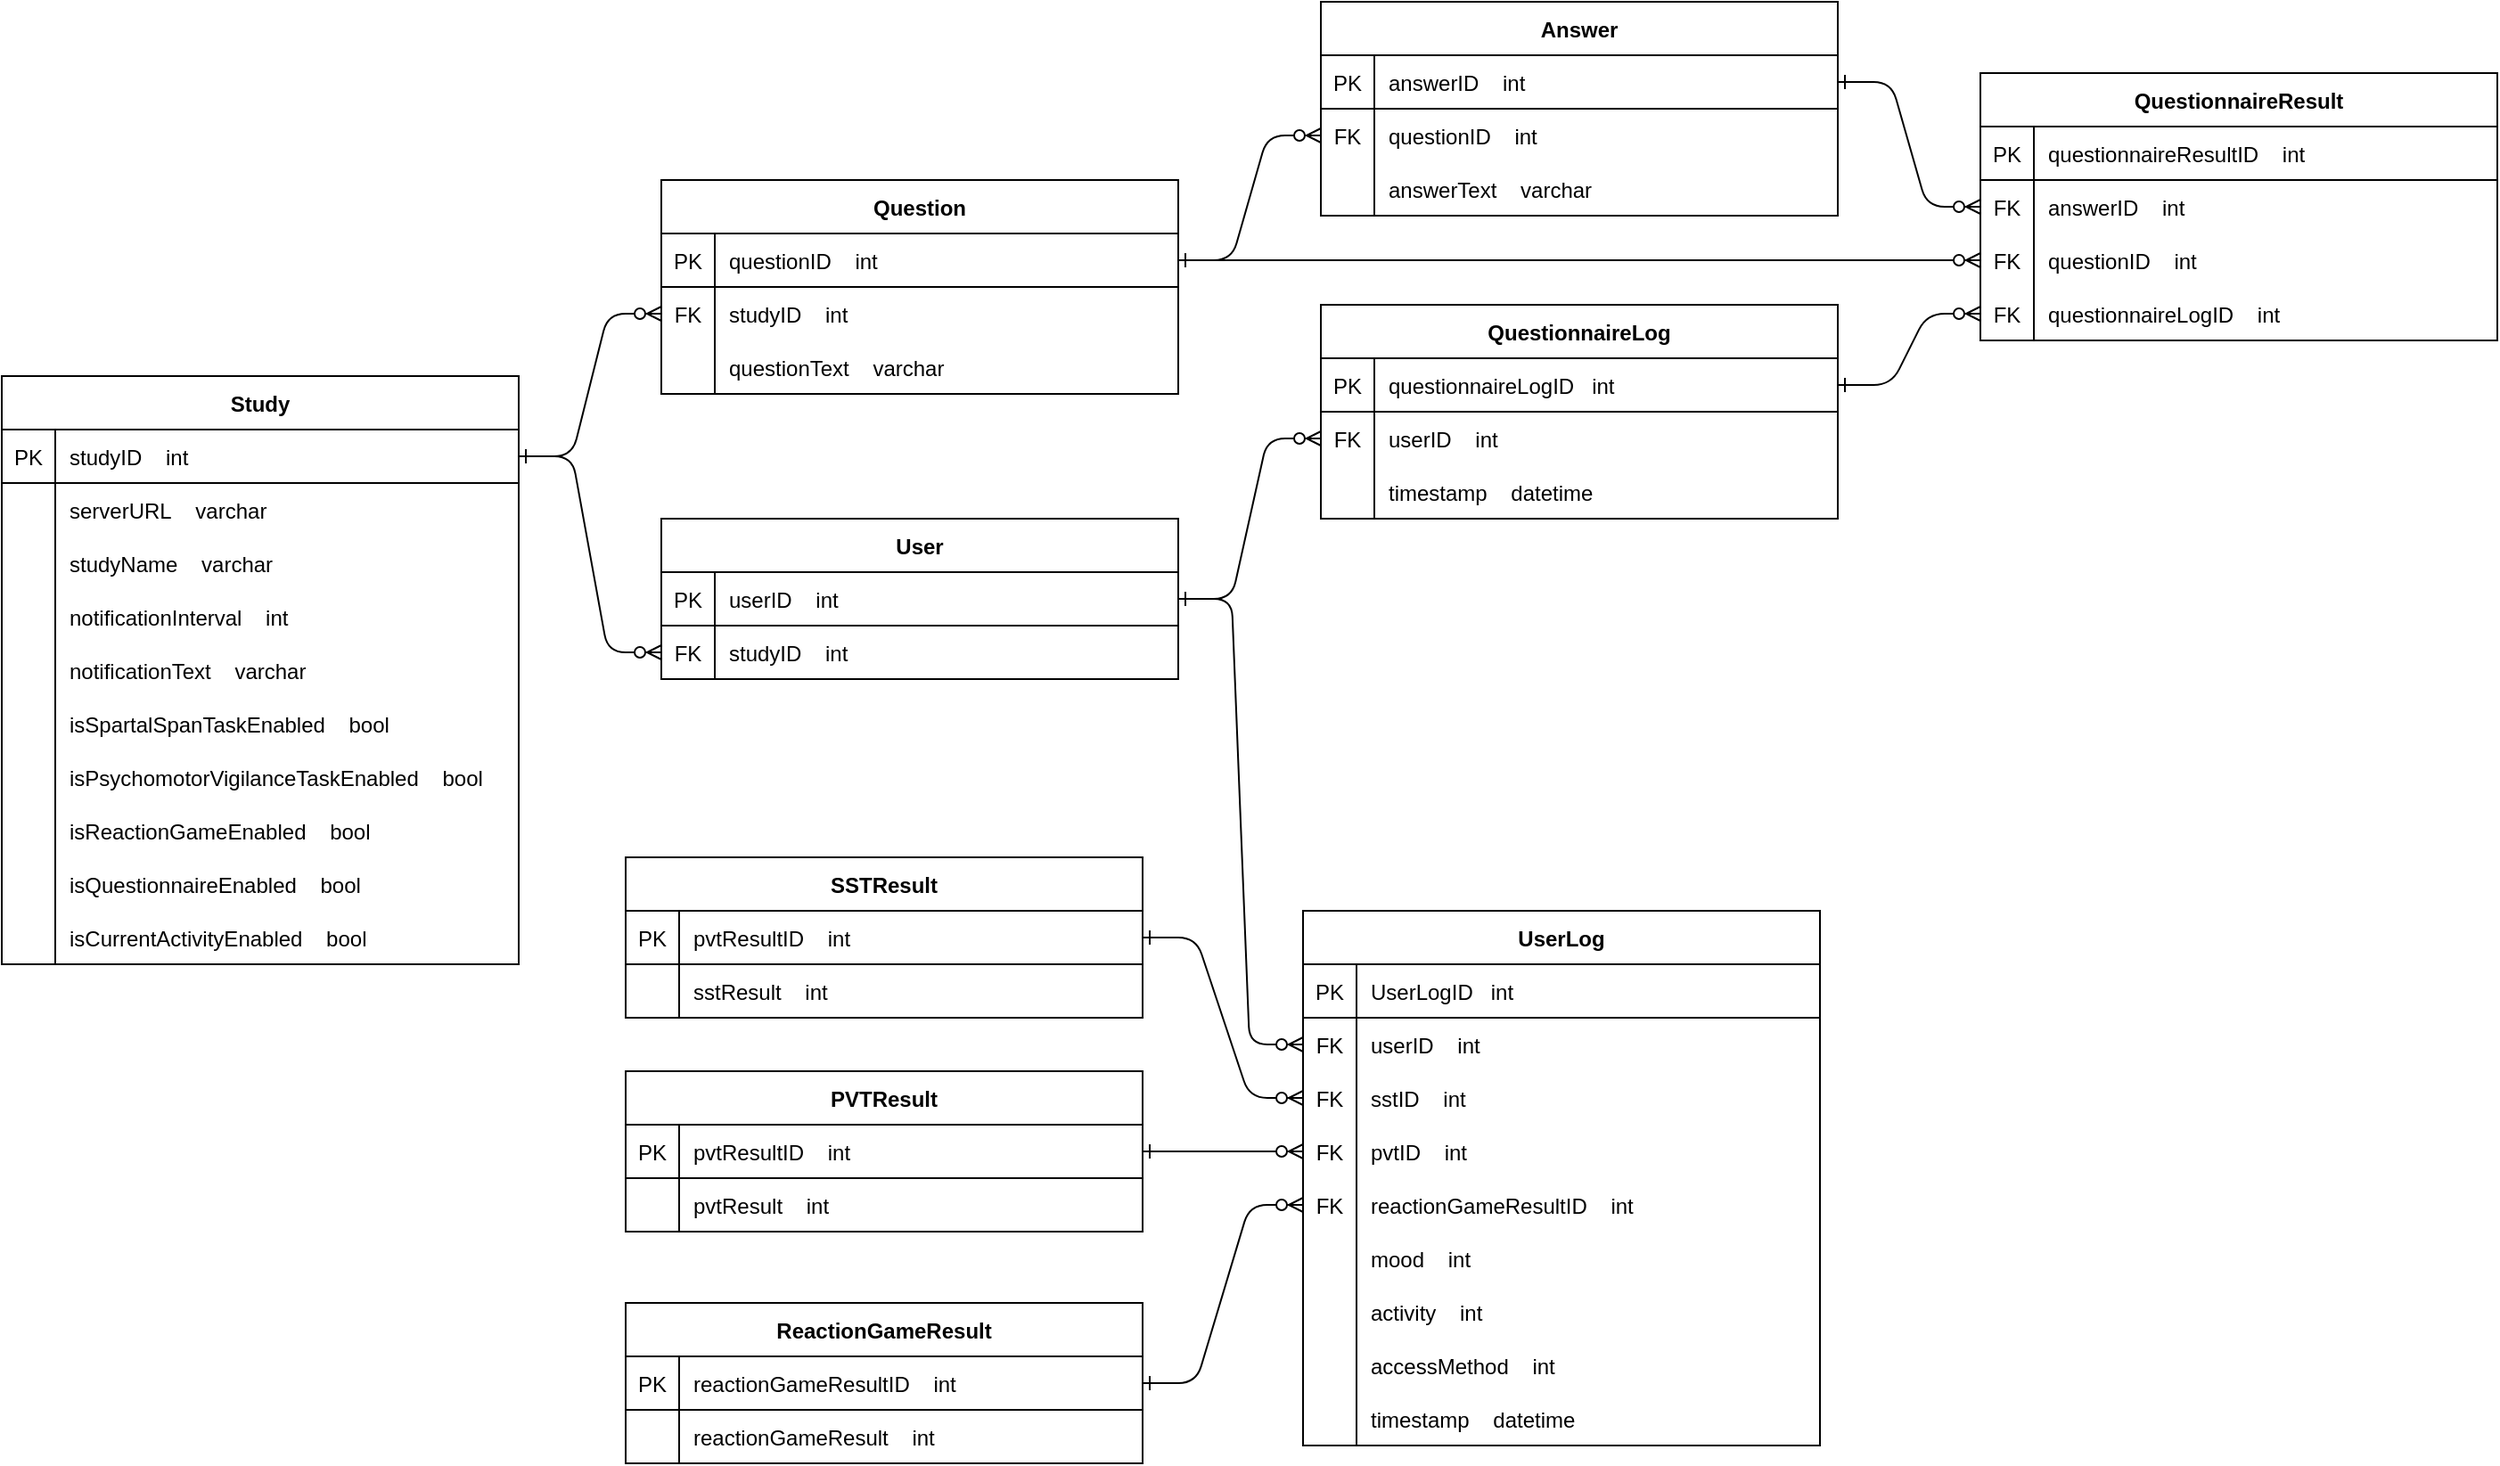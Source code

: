 <mxfile version="15.2.7" type="device"><diagram id="R2lEEEUBdFMjLlhIrx00" name="Page-1"><mxGraphModel dx="2076" dy="1176" grid="1" gridSize="10" guides="1" tooltips="1" connect="1" arrows="1" fold="1" page="1" pageScale="1" pageWidth="1100" pageHeight="850" math="0" shadow="0" extFonts="Permanent Marker^https://fonts.googleapis.com/css?family=Permanent+Marker"><root><mxCell id="0"/><mxCell id="1" parent="0"/><mxCell id="C-vyLk0tnHw3VtMMgP7b-23" value="User" style="shape=table;startSize=30;container=1;collapsible=1;childLayout=tableLayout;fixedRows=1;rowLines=0;fontStyle=1;align=center;resizeLast=1;" parent="1" vertex="1"><mxGeometry x="380" y="300" width="290" height="90" as="geometry"/></mxCell><mxCell id="C-vyLk0tnHw3VtMMgP7b-24" value="" style="shape=partialRectangle;collapsible=0;dropTarget=0;pointerEvents=0;fillColor=none;points=[[0,0.5],[1,0.5]];portConstraint=eastwest;top=0;left=0;right=0;bottom=1;" parent="C-vyLk0tnHw3VtMMgP7b-23" vertex="1"><mxGeometry y="30" width="290" height="30" as="geometry"/></mxCell><mxCell id="C-vyLk0tnHw3VtMMgP7b-25" value="PK" style="shape=partialRectangle;overflow=hidden;connectable=0;fillColor=none;top=0;left=0;bottom=0;right=0;fontStyle=0;" parent="C-vyLk0tnHw3VtMMgP7b-24" vertex="1"><mxGeometry width="30" height="30" as="geometry"/></mxCell><mxCell id="C-vyLk0tnHw3VtMMgP7b-26" value="userID    int" style="shape=partialRectangle;overflow=hidden;connectable=0;fillColor=none;top=0;left=0;bottom=0;right=0;align=left;spacingLeft=6;fontStyle=0;" parent="C-vyLk0tnHw3VtMMgP7b-24" vertex="1"><mxGeometry x="30" width="260" height="30" as="geometry"/></mxCell><mxCell id="C-vyLk0tnHw3VtMMgP7b-27" value="" style="shape=partialRectangle;collapsible=0;dropTarget=0;pointerEvents=0;fillColor=none;points=[[0,0.5],[1,0.5]];portConstraint=eastwest;top=0;left=0;right=0;bottom=0;" parent="C-vyLk0tnHw3VtMMgP7b-23" vertex="1"><mxGeometry y="60" width="290" height="30" as="geometry"/></mxCell><mxCell id="C-vyLk0tnHw3VtMMgP7b-28" value="FK" style="shape=partialRectangle;overflow=hidden;connectable=0;fillColor=none;top=0;left=0;bottom=0;right=0;" parent="C-vyLk0tnHw3VtMMgP7b-27" vertex="1"><mxGeometry width="30" height="30" as="geometry"/></mxCell><mxCell id="C-vyLk0tnHw3VtMMgP7b-29" value="studyID    int" style="shape=partialRectangle;overflow=hidden;connectable=0;fillColor=none;top=0;left=0;bottom=0;right=0;align=left;spacingLeft=6;" parent="C-vyLk0tnHw3VtMMgP7b-27" vertex="1"><mxGeometry x="30" width="260" height="30" as="geometry"/></mxCell><mxCell id="nOBYUBYc1OKFOeBAm5eX-1" value="Study" style="shape=table;startSize=30;container=1;collapsible=1;childLayout=tableLayout;fixedRows=1;rowLines=0;fontStyle=1;align=center;resizeLast=1;" parent="1" vertex="1"><mxGeometry x="10" y="220" width="290" height="330" as="geometry"/></mxCell><mxCell id="nOBYUBYc1OKFOeBAm5eX-2" value="" style="shape=partialRectangle;collapsible=0;dropTarget=0;pointerEvents=0;fillColor=none;points=[[0,0.5],[1,0.5]];portConstraint=eastwest;top=0;left=0;right=0;bottom=1;" parent="nOBYUBYc1OKFOeBAm5eX-1" vertex="1"><mxGeometry y="30" width="290" height="30" as="geometry"/></mxCell><mxCell id="nOBYUBYc1OKFOeBAm5eX-3" value="PK" style="shape=partialRectangle;overflow=hidden;connectable=0;fillColor=none;top=0;left=0;bottom=0;right=0;fontStyle=0;" parent="nOBYUBYc1OKFOeBAm5eX-2" vertex="1"><mxGeometry width="30" height="30" as="geometry"/></mxCell><mxCell id="nOBYUBYc1OKFOeBAm5eX-4" value="studyID    int" style="shape=partialRectangle;overflow=hidden;connectable=0;fillColor=none;top=0;left=0;bottom=0;right=0;align=left;spacingLeft=6;fontStyle=0;" parent="nOBYUBYc1OKFOeBAm5eX-2" vertex="1"><mxGeometry x="30" width="260" height="30" as="geometry"/></mxCell><mxCell id="nOBYUBYc1OKFOeBAm5eX-5" value="" style="shape=partialRectangle;collapsible=0;dropTarget=0;pointerEvents=0;fillColor=none;points=[[0,0.5],[1,0.5]];portConstraint=eastwest;top=0;left=0;right=0;bottom=0;" parent="nOBYUBYc1OKFOeBAm5eX-1" vertex="1"><mxGeometry y="60" width="290" height="30" as="geometry"/></mxCell><mxCell id="nOBYUBYc1OKFOeBAm5eX-6" value="" style="shape=partialRectangle;overflow=hidden;connectable=0;fillColor=none;top=0;left=0;bottom=0;right=0;" parent="nOBYUBYc1OKFOeBAm5eX-5" vertex="1"><mxGeometry width="30" height="30" as="geometry"/></mxCell><mxCell id="nOBYUBYc1OKFOeBAm5eX-7" value="serverURL    varchar" style="shape=partialRectangle;overflow=hidden;connectable=0;fillColor=none;top=0;left=0;bottom=0;right=0;align=left;spacingLeft=6;" parent="nOBYUBYc1OKFOeBAm5eX-5" vertex="1"><mxGeometry x="30" width="260" height="30" as="geometry"/></mxCell><mxCell id="nOBYUBYc1OKFOeBAm5eX-25" value="" style="shape=partialRectangle;collapsible=0;dropTarget=0;pointerEvents=0;fillColor=none;points=[[0,0.5],[1,0.5]];portConstraint=eastwest;top=0;left=0;right=0;bottom=0;" parent="nOBYUBYc1OKFOeBAm5eX-1" vertex="1"><mxGeometry y="90" width="290" height="30" as="geometry"/></mxCell><mxCell id="nOBYUBYc1OKFOeBAm5eX-26" value="" style="shape=partialRectangle;overflow=hidden;connectable=0;fillColor=none;top=0;left=0;bottom=0;right=0;" parent="nOBYUBYc1OKFOeBAm5eX-25" vertex="1"><mxGeometry width="30" height="30" as="geometry"/></mxCell><mxCell id="nOBYUBYc1OKFOeBAm5eX-27" value="studyName    varchar" style="shape=partialRectangle;overflow=hidden;connectable=0;fillColor=none;top=0;left=0;bottom=0;right=0;align=left;spacingLeft=6;" parent="nOBYUBYc1OKFOeBAm5eX-25" vertex="1"><mxGeometry x="30" width="260" height="30" as="geometry"/></mxCell><mxCell id="nOBYUBYc1OKFOeBAm5eX-13" value="" style="shape=partialRectangle;collapsible=0;dropTarget=0;pointerEvents=0;fillColor=none;points=[[0,0.5],[1,0.5]];portConstraint=eastwest;top=0;left=0;right=0;bottom=0;" parent="nOBYUBYc1OKFOeBAm5eX-1" vertex="1"><mxGeometry y="120" width="290" height="30" as="geometry"/></mxCell><mxCell id="nOBYUBYc1OKFOeBAm5eX-14" value="" style="shape=partialRectangle;overflow=hidden;connectable=0;fillColor=none;top=0;left=0;bottom=0;right=0;" parent="nOBYUBYc1OKFOeBAm5eX-13" vertex="1"><mxGeometry width="30" height="30" as="geometry"/></mxCell><mxCell id="nOBYUBYc1OKFOeBAm5eX-15" value="notificationInterval    int" style="shape=partialRectangle;overflow=hidden;connectable=0;fillColor=none;top=0;left=0;bottom=0;right=0;align=left;spacingLeft=6;" parent="nOBYUBYc1OKFOeBAm5eX-13" vertex="1"><mxGeometry x="30" width="260" height="30" as="geometry"/></mxCell><mxCell id="C-vyLk0tnHw3VtMMgP7b-17" value="" style="shape=partialRectangle;collapsible=0;dropTarget=0;pointerEvents=0;fillColor=none;points=[[0,0.5],[1,0.5]];portConstraint=eastwest;top=0;left=0;right=0;bottom=0;" parent="nOBYUBYc1OKFOeBAm5eX-1" vertex="1"><mxGeometry y="150" width="290" height="30" as="geometry"/></mxCell><mxCell id="C-vyLk0tnHw3VtMMgP7b-18" value="" style="shape=partialRectangle;overflow=hidden;connectable=0;fillColor=none;top=0;left=0;bottom=0;right=0;" parent="C-vyLk0tnHw3VtMMgP7b-17" vertex="1"><mxGeometry width="30" height="30" as="geometry"/></mxCell><mxCell id="C-vyLk0tnHw3VtMMgP7b-19" value="notificationText    varchar" style="shape=partialRectangle;overflow=hidden;connectable=0;fillColor=none;top=0;left=0;bottom=0;right=0;align=left;spacingLeft=6;" parent="C-vyLk0tnHw3VtMMgP7b-17" vertex="1"><mxGeometry x="30" width="260" height="30" as="geometry"/></mxCell><mxCell id="C-vyLk0tnHw3VtMMgP7b-20" value="" style="shape=partialRectangle;collapsible=0;dropTarget=0;pointerEvents=0;fillColor=none;points=[[0,0.5],[1,0.5]];portConstraint=eastwest;top=0;left=0;right=0;bottom=0;" parent="nOBYUBYc1OKFOeBAm5eX-1" vertex="1"><mxGeometry y="180" width="290" height="30" as="geometry"/></mxCell><mxCell id="C-vyLk0tnHw3VtMMgP7b-21" value="" style="shape=partialRectangle;overflow=hidden;connectable=0;fillColor=none;top=0;left=0;bottom=0;right=0;" parent="C-vyLk0tnHw3VtMMgP7b-20" vertex="1"><mxGeometry width="30" height="30" as="geometry"/></mxCell><mxCell id="C-vyLk0tnHw3VtMMgP7b-22" value="isSpartalSpanTaskEnabled    bool" style="shape=partialRectangle;overflow=hidden;connectable=0;fillColor=none;top=0;left=0;bottom=0;right=0;align=left;spacingLeft=6;" parent="C-vyLk0tnHw3VtMMgP7b-20" vertex="1"><mxGeometry x="30" width="260" height="30" as="geometry"/></mxCell><mxCell id="C-vyLk0tnHw3VtMMgP7b-9" value="" style="shape=partialRectangle;collapsible=0;dropTarget=0;pointerEvents=0;fillColor=none;points=[[0,0.5],[1,0.5]];portConstraint=eastwest;top=0;left=0;right=0;bottom=0;" parent="nOBYUBYc1OKFOeBAm5eX-1" vertex="1"><mxGeometry y="210" width="290" height="30" as="geometry"/></mxCell><mxCell id="C-vyLk0tnHw3VtMMgP7b-10" value="" style="shape=partialRectangle;overflow=hidden;connectable=0;fillColor=none;top=0;left=0;bottom=0;right=0;" parent="C-vyLk0tnHw3VtMMgP7b-9" vertex="1"><mxGeometry width="30" height="30" as="geometry"/></mxCell><mxCell id="C-vyLk0tnHw3VtMMgP7b-11" value="isPsychomotorVigilanceTaskEnabled    bool" style="shape=partialRectangle;overflow=hidden;connectable=0;fillColor=none;top=0;left=0;bottom=0;right=0;align=left;spacingLeft=6;" parent="C-vyLk0tnHw3VtMMgP7b-9" vertex="1"><mxGeometry x="30" width="260" height="30" as="geometry"/></mxCell><mxCell id="C-vyLk0tnHw3VtMMgP7b-6" value="" style="shape=partialRectangle;collapsible=0;dropTarget=0;pointerEvents=0;fillColor=none;points=[[0,0.5],[1,0.5]];portConstraint=eastwest;top=0;left=0;right=0;bottom=0;" parent="nOBYUBYc1OKFOeBAm5eX-1" vertex="1"><mxGeometry y="240" width="290" height="30" as="geometry"/></mxCell><mxCell id="C-vyLk0tnHw3VtMMgP7b-7" value="" style="shape=partialRectangle;overflow=hidden;connectable=0;fillColor=none;top=0;left=0;bottom=0;right=0;" parent="C-vyLk0tnHw3VtMMgP7b-6" vertex="1"><mxGeometry width="30" height="30" as="geometry"/></mxCell><mxCell id="C-vyLk0tnHw3VtMMgP7b-8" value="isReactionGameEnabled    bool" style="shape=partialRectangle;overflow=hidden;connectable=0;fillColor=none;top=0;left=0;bottom=0;right=0;align=left;spacingLeft=6;" parent="C-vyLk0tnHw3VtMMgP7b-6" vertex="1"><mxGeometry x="30" width="260" height="30" as="geometry"/></mxCell><mxCell id="M2QuCou_qbJbIzHg0uhy-57" value="" style="shape=partialRectangle;collapsible=0;dropTarget=0;pointerEvents=0;fillColor=none;points=[[0,0.5],[1,0.5]];portConstraint=eastwest;top=0;left=0;right=0;bottom=0;" vertex="1" parent="nOBYUBYc1OKFOeBAm5eX-1"><mxGeometry y="270" width="290" height="30" as="geometry"/></mxCell><mxCell id="M2QuCou_qbJbIzHg0uhy-58" value="" style="shape=partialRectangle;overflow=hidden;connectable=0;fillColor=none;top=0;left=0;bottom=0;right=0;" vertex="1" parent="M2QuCou_qbJbIzHg0uhy-57"><mxGeometry width="30" height="30" as="geometry"/></mxCell><mxCell id="M2QuCou_qbJbIzHg0uhy-59" value="isQuestionnaireEnabled    bool" style="shape=partialRectangle;overflow=hidden;connectable=0;fillColor=none;top=0;left=0;bottom=0;right=0;align=left;spacingLeft=6;" vertex="1" parent="M2QuCou_qbJbIzHg0uhy-57"><mxGeometry x="30" width="260" height="30" as="geometry"/></mxCell><mxCell id="nOBYUBYc1OKFOeBAm5eX-40" value="" style="shape=partialRectangle;collapsible=0;dropTarget=0;pointerEvents=0;fillColor=none;points=[[0,0.5],[1,0.5]];portConstraint=eastwest;top=0;left=0;right=0;bottom=0;" parent="nOBYUBYc1OKFOeBAm5eX-1" vertex="1"><mxGeometry y="300" width="290" height="30" as="geometry"/></mxCell><mxCell id="nOBYUBYc1OKFOeBAm5eX-41" value="" style="shape=partialRectangle;overflow=hidden;connectable=0;fillColor=none;top=0;left=0;bottom=0;right=0;" parent="nOBYUBYc1OKFOeBAm5eX-40" vertex="1"><mxGeometry width="30" height="30" as="geometry"/></mxCell><mxCell id="nOBYUBYc1OKFOeBAm5eX-42" value="isCurrentActivityEnabled    bool" style="shape=partialRectangle;overflow=hidden;connectable=0;fillColor=none;top=0;left=0;bottom=0;right=0;align=left;spacingLeft=6;" parent="nOBYUBYc1OKFOeBAm5eX-40" vertex="1"><mxGeometry x="30" width="260" height="30" as="geometry"/></mxCell><mxCell id="nOBYUBYc1OKFOeBAm5eX-21" value="Question" style="shape=table;startSize=30;container=1;collapsible=1;childLayout=tableLayout;fixedRows=1;rowLines=0;fontStyle=1;align=center;resizeLast=1;" parent="1" vertex="1"><mxGeometry x="380" y="110" width="290" height="120" as="geometry"/></mxCell><mxCell id="nOBYUBYc1OKFOeBAm5eX-22" value="" style="shape=partialRectangle;collapsible=0;dropTarget=0;pointerEvents=0;fillColor=none;points=[[0,0.5],[1,0.5]];portConstraint=eastwest;top=0;left=0;right=0;bottom=1;" parent="nOBYUBYc1OKFOeBAm5eX-21" vertex="1"><mxGeometry y="30" width="290" height="30" as="geometry"/></mxCell><mxCell id="nOBYUBYc1OKFOeBAm5eX-23" value="PK" style="shape=partialRectangle;overflow=hidden;connectable=0;fillColor=none;top=0;left=0;bottom=0;right=0;fontStyle=0;" parent="nOBYUBYc1OKFOeBAm5eX-22" vertex="1"><mxGeometry width="30" height="30" as="geometry"/></mxCell><mxCell id="nOBYUBYc1OKFOeBAm5eX-24" value="questionID    int" style="shape=partialRectangle;overflow=hidden;connectable=0;fillColor=none;top=0;left=0;bottom=0;right=0;align=left;spacingLeft=6;fontStyle=0;" parent="nOBYUBYc1OKFOeBAm5eX-22" vertex="1"><mxGeometry x="30" width="260" height="30" as="geometry"/></mxCell><mxCell id="nOBYUBYc1OKFOeBAm5eX-31" value="" style="shape=partialRectangle;collapsible=0;dropTarget=0;pointerEvents=0;fillColor=none;points=[[0,0.5],[1,0.5]];portConstraint=eastwest;top=0;left=0;right=0;bottom=0;" parent="nOBYUBYc1OKFOeBAm5eX-21" vertex="1"><mxGeometry y="60" width="290" height="30" as="geometry"/></mxCell><mxCell id="nOBYUBYc1OKFOeBAm5eX-32" value="FK" style="shape=partialRectangle;overflow=hidden;connectable=0;fillColor=none;top=0;left=0;bottom=0;right=0;" parent="nOBYUBYc1OKFOeBAm5eX-31" vertex="1"><mxGeometry width="30" height="30" as="geometry"/></mxCell><mxCell id="nOBYUBYc1OKFOeBAm5eX-33" value="studyID    int" style="shape=partialRectangle;overflow=hidden;connectable=0;fillColor=none;top=0;left=0;bottom=0;right=0;align=left;spacingLeft=6;" parent="nOBYUBYc1OKFOeBAm5eX-31" vertex="1"><mxGeometry x="30" width="260" height="30" as="geometry"/></mxCell><mxCell id="nOBYUBYc1OKFOeBAm5eX-28" value="" style="shape=partialRectangle;collapsible=0;dropTarget=0;pointerEvents=0;fillColor=none;points=[[0,0.5],[1,0.5]];portConstraint=eastwest;top=0;left=0;right=0;bottom=0;" parent="nOBYUBYc1OKFOeBAm5eX-21" vertex="1"><mxGeometry y="90" width="290" height="30" as="geometry"/></mxCell><mxCell id="nOBYUBYc1OKFOeBAm5eX-29" value="" style="shape=partialRectangle;overflow=hidden;connectable=0;fillColor=none;top=0;left=0;bottom=0;right=0;" parent="nOBYUBYc1OKFOeBAm5eX-28" vertex="1"><mxGeometry width="30" height="30" as="geometry"/></mxCell><mxCell id="nOBYUBYc1OKFOeBAm5eX-30" value="questionText    varchar" style="shape=partialRectangle;overflow=hidden;connectable=0;fillColor=none;top=0;left=0;bottom=0;right=0;align=left;spacingLeft=6;" parent="nOBYUBYc1OKFOeBAm5eX-28" vertex="1"><mxGeometry x="30" width="260" height="30" as="geometry"/></mxCell><mxCell id="nOBYUBYc1OKFOeBAm5eX-43" value="" style="edgeStyle=entityRelationEdgeStyle;endArrow=ERzeroToMany;startArrow=ERone;endFill=1;startFill=0;entryX=0;entryY=0.5;entryDx=0;entryDy=0;exitX=1;exitY=0.5;exitDx=0;exitDy=0;" parent="1" source="nOBYUBYc1OKFOeBAm5eX-2" target="C-vyLk0tnHw3VtMMgP7b-27" edge="1"><mxGeometry width="100" height="100" relative="1" as="geometry"><mxPoint x="370" y="265" as="sourcePoint"/><mxPoint x="450" y="295" as="targetPoint"/></mxGeometry></mxCell><mxCell id="nOBYUBYc1OKFOeBAm5eX-44" value="" style="edgeStyle=entityRelationEdgeStyle;endArrow=ERzeroToMany;startArrow=ERone;endFill=1;startFill=0;entryX=0;entryY=0.5;entryDx=0;entryDy=0;exitX=1;exitY=0.5;exitDx=0;exitDy=0;" parent="1" source="nOBYUBYc1OKFOeBAm5eX-2" target="nOBYUBYc1OKFOeBAm5eX-31" edge="1"><mxGeometry width="100" height="100" relative="1" as="geometry"><mxPoint x="450" y="540" as="sourcePoint"/><mxPoint x="380" y="305" as="targetPoint"/></mxGeometry></mxCell><mxCell id="nOBYUBYc1OKFOeBAm5eX-45" value="Answer" style="shape=table;startSize=30;container=1;collapsible=1;childLayout=tableLayout;fixedRows=1;rowLines=0;fontStyle=1;align=center;resizeLast=1;" parent="1" vertex="1"><mxGeometry x="750" y="10" width="290" height="120" as="geometry"/></mxCell><mxCell id="nOBYUBYc1OKFOeBAm5eX-46" value="" style="shape=partialRectangle;collapsible=0;dropTarget=0;pointerEvents=0;fillColor=none;points=[[0,0.5],[1,0.5]];portConstraint=eastwest;top=0;left=0;right=0;bottom=1;" parent="nOBYUBYc1OKFOeBAm5eX-45" vertex="1"><mxGeometry y="30" width="290" height="30" as="geometry"/></mxCell><mxCell id="nOBYUBYc1OKFOeBAm5eX-47" value="PK" style="shape=partialRectangle;overflow=hidden;connectable=0;fillColor=none;top=0;left=0;bottom=0;right=0;fontStyle=0;" parent="nOBYUBYc1OKFOeBAm5eX-46" vertex="1"><mxGeometry width="30" height="30" as="geometry"/></mxCell><mxCell id="nOBYUBYc1OKFOeBAm5eX-48" value="answerID    int" style="shape=partialRectangle;overflow=hidden;connectable=0;fillColor=none;top=0;left=0;bottom=0;right=0;align=left;spacingLeft=6;fontStyle=0;" parent="nOBYUBYc1OKFOeBAm5eX-46" vertex="1"><mxGeometry x="30" width="260" height="30" as="geometry"/></mxCell><mxCell id="nOBYUBYc1OKFOeBAm5eX-49" value="" style="shape=partialRectangle;collapsible=0;dropTarget=0;pointerEvents=0;fillColor=none;points=[[0,0.5],[1,0.5]];portConstraint=eastwest;top=0;left=0;right=0;bottom=0;" parent="nOBYUBYc1OKFOeBAm5eX-45" vertex="1"><mxGeometry y="60" width="290" height="30" as="geometry"/></mxCell><mxCell id="nOBYUBYc1OKFOeBAm5eX-50" value="FK" style="shape=partialRectangle;overflow=hidden;connectable=0;fillColor=none;top=0;left=0;bottom=0;right=0;" parent="nOBYUBYc1OKFOeBAm5eX-49" vertex="1"><mxGeometry width="30" height="30" as="geometry"/></mxCell><mxCell id="nOBYUBYc1OKFOeBAm5eX-51" value="questionID    int" style="shape=partialRectangle;overflow=hidden;connectable=0;fillColor=none;top=0;left=0;bottom=0;right=0;align=left;spacingLeft=6;" parent="nOBYUBYc1OKFOeBAm5eX-49" vertex="1"><mxGeometry x="30" width="260" height="30" as="geometry"/></mxCell><mxCell id="nOBYUBYc1OKFOeBAm5eX-52" value="" style="shape=partialRectangle;collapsible=0;dropTarget=0;pointerEvents=0;fillColor=none;points=[[0,0.5],[1,0.5]];portConstraint=eastwest;top=0;left=0;right=0;bottom=0;" parent="nOBYUBYc1OKFOeBAm5eX-45" vertex="1"><mxGeometry y="90" width="290" height="30" as="geometry"/></mxCell><mxCell id="nOBYUBYc1OKFOeBAm5eX-53" value="" style="shape=partialRectangle;overflow=hidden;connectable=0;fillColor=none;top=0;left=0;bottom=0;right=0;" parent="nOBYUBYc1OKFOeBAm5eX-52" vertex="1"><mxGeometry width="30" height="30" as="geometry"/></mxCell><mxCell id="nOBYUBYc1OKFOeBAm5eX-54" value="answerText    varchar" style="shape=partialRectangle;overflow=hidden;connectable=0;fillColor=none;top=0;left=0;bottom=0;right=0;align=left;spacingLeft=6;" parent="nOBYUBYc1OKFOeBAm5eX-52" vertex="1"><mxGeometry x="30" width="260" height="30" as="geometry"/></mxCell><mxCell id="nOBYUBYc1OKFOeBAm5eX-55" value="" style="edgeStyle=entityRelationEdgeStyle;endArrow=ERzeroToMany;startArrow=ERone;endFill=1;startFill=0;exitX=1;exitY=0.5;exitDx=0;exitDy=0;entryX=0;entryY=0.5;entryDx=0;entryDy=0;" parent="1" source="nOBYUBYc1OKFOeBAm5eX-22" target="nOBYUBYc1OKFOeBAm5eX-49" edge="1"><mxGeometry width="100" height="100" relative="1" as="geometry"><mxPoint x="330" y="405" as="sourcePoint"/><mxPoint x="630" y="25" as="targetPoint"/></mxGeometry></mxCell><mxCell id="nOBYUBYc1OKFOeBAm5eX-56" value="QuestionnaireResult" style="shape=table;startSize=30;container=1;collapsible=1;childLayout=tableLayout;fixedRows=1;rowLines=0;fontStyle=1;align=center;resizeLast=1;" parent="1" vertex="1"><mxGeometry x="1120" y="50" width="290" height="150" as="geometry"/></mxCell><mxCell id="nOBYUBYc1OKFOeBAm5eX-57" value="" style="shape=partialRectangle;collapsible=0;dropTarget=0;pointerEvents=0;fillColor=none;points=[[0,0.5],[1,0.5]];portConstraint=eastwest;top=0;left=0;right=0;bottom=1;" parent="nOBYUBYc1OKFOeBAm5eX-56" vertex="1"><mxGeometry y="30" width="290" height="30" as="geometry"/></mxCell><mxCell id="nOBYUBYc1OKFOeBAm5eX-58" value="PK" style="shape=partialRectangle;overflow=hidden;connectable=0;fillColor=none;top=0;left=0;bottom=0;right=0;fontStyle=0;" parent="nOBYUBYc1OKFOeBAm5eX-57" vertex="1"><mxGeometry width="30" height="30" as="geometry"/></mxCell><mxCell id="nOBYUBYc1OKFOeBAm5eX-59" value="questionnaireResultID    int" style="shape=partialRectangle;overflow=hidden;connectable=0;fillColor=none;top=0;left=0;bottom=0;right=0;align=left;spacingLeft=6;fontStyle=0;" parent="nOBYUBYc1OKFOeBAm5eX-57" vertex="1"><mxGeometry x="30" width="260" height="30" as="geometry"/></mxCell><mxCell id="nOBYUBYc1OKFOeBAm5eX-71" value="" style="shape=partialRectangle;collapsible=0;dropTarget=0;pointerEvents=0;fillColor=none;points=[[0,0.5],[1,0.5]];portConstraint=eastwest;top=0;left=0;right=0;bottom=0;" parent="nOBYUBYc1OKFOeBAm5eX-56" vertex="1"><mxGeometry y="60" width="290" height="30" as="geometry"/></mxCell><mxCell id="nOBYUBYc1OKFOeBAm5eX-72" value="FK" style="shape=partialRectangle;overflow=hidden;connectable=0;fillColor=none;top=0;left=0;bottom=0;right=0;" parent="nOBYUBYc1OKFOeBAm5eX-71" vertex="1"><mxGeometry width="30" height="30" as="geometry"/></mxCell><mxCell id="nOBYUBYc1OKFOeBAm5eX-73" value="answerID    int" style="shape=partialRectangle;overflow=hidden;connectable=0;fillColor=none;top=0;left=0;bottom=0;right=0;align=left;spacingLeft=6;" parent="nOBYUBYc1OKFOeBAm5eX-71" vertex="1"><mxGeometry x="30" width="260" height="30" as="geometry"/></mxCell><mxCell id="nOBYUBYc1OKFOeBAm5eX-60" value="" style="shape=partialRectangle;collapsible=0;dropTarget=0;pointerEvents=0;fillColor=none;points=[[0,0.5],[1,0.5]];portConstraint=eastwest;top=0;left=0;right=0;bottom=0;" parent="nOBYUBYc1OKFOeBAm5eX-56" vertex="1"><mxGeometry y="90" width="290" height="30" as="geometry"/></mxCell><mxCell id="nOBYUBYc1OKFOeBAm5eX-61" value="FK" style="shape=partialRectangle;overflow=hidden;connectable=0;fillColor=none;top=0;left=0;bottom=0;right=0;" parent="nOBYUBYc1OKFOeBAm5eX-60" vertex="1"><mxGeometry width="30" height="30" as="geometry"/></mxCell><mxCell id="nOBYUBYc1OKFOeBAm5eX-62" value="questionID    int" style="shape=partialRectangle;overflow=hidden;connectable=0;fillColor=none;top=0;left=0;bottom=0;right=0;align=left;spacingLeft=6;" parent="nOBYUBYc1OKFOeBAm5eX-60" vertex="1"><mxGeometry x="30" width="260" height="30" as="geometry"/></mxCell><mxCell id="nOBYUBYc1OKFOeBAm5eX-81" value="" style="shape=partialRectangle;collapsible=0;dropTarget=0;pointerEvents=0;fillColor=none;points=[[0,0.5],[1,0.5]];portConstraint=eastwest;top=0;left=0;right=0;bottom=0;" parent="nOBYUBYc1OKFOeBAm5eX-56" vertex="1"><mxGeometry y="120" width="290" height="30" as="geometry"/></mxCell><mxCell id="nOBYUBYc1OKFOeBAm5eX-82" value="FK" style="shape=partialRectangle;overflow=hidden;connectable=0;fillColor=none;top=0;left=0;bottom=0;right=0;" parent="nOBYUBYc1OKFOeBAm5eX-81" vertex="1"><mxGeometry width="30" height="30" as="geometry"/></mxCell><mxCell id="nOBYUBYc1OKFOeBAm5eX-83" value="questionnaireLogID    int" style="shape=partialRectangle;overflow=hidden;connectable=0;fillColor=none;top=0;left=0;bottom=0;right=0;align=left;spacingLeft=6;" parent="nOBYUBYc1OKFOeBAm5eX-81" vertex="1"><mxGeometry x="30" width="260" height="30" as="geometry"/></mxCell><mxCell id="nOBYUBYc1OKFOeBAm5eX-90" value="" style="edgeStyle=entityRelationEdgeStyle;endArrow=ERzeroToMany;startArrow=ERone;endFill=1;startFill=0;entryX=0;entryY=0.5;entryDx=0;entryDy=0;exitX=1;exitY=0.5;exitDx=0;exitDy=0;" parent="1" source="nOBYUBYc1OKFOeBAm5eX-22" target="nOBYUBYc1OKFOeBAm5eX-60" edge="1"><mxGeometry width="100" height="100" relative="1" as="geometry"><mxPoint x="600" y="290.0" as="sourcePoint"/><mxPoint x="660" y="320.0" as="targetPoint"/></mxGeometry></mxCell><mxCell id="nOBYUBYc1OKFOeBAm5eX-91" value="" style="edgeStyle=entityRelationEdgeStyle;endArrow=ERzeroToMany;startArrow=ERone;endFill=1;startFill=0;entryX=0;entryY=0.5;entryDx=0;entryDy=0;exitX=1;exitY=0.5;exitDx=0;exitDy=0;" parent="1" source="nOBYUBYc1OKFOeBAm5eX-46" target="nOBYUBYc1OKFOeBAm5eX-71" edge="1"><mxGeometry width="100" height="100" relative="1" as="geometry"><mxPoint x="700" y="165.0" as="sourcePoint"/><mxPoint x="740" y="385" as="targetPoint"/></mxGeometry></mxCell><mxCell id="nOBYUBYc1OKFOeBAm5eX-92" value="QuestionnaireLog" style="shape=table;startSize=30;container=1;collapsible=1;childLayout=tableLayout;fixedRows=1;rowLines=0;fontStyle=1;align=center;resizeLast=1;" parent="1" vertex="1"><mxGeometry x="750" y="180" width="290" height="120" as="geometry"/></mxCell><mxCell id="nOBYUBYc1OKFOeBAm5eX-93" value="" style="shape=partialRectangle;collapsible=0;dropTarget=0;pointerEvents=0;fillColor=none;points=[[0,0.5],[1,0.5]];portConstraint=eastwest;top=0;left=0;right=0;bottom=1;" parent="nOBYUBYc1OKFOeBAm5eX-92" vertex="1"><mxGeometry y="30" width="290" height="30" as="geometry"/></mxCell><mxCell id="nOBYUBYc1OKFOeBAm5eX-94" value="PK" style="shape=partialRectangle;overflow=hidden;connectable=0;fillColor=none;top=0;left=0;bottom=0;right=0;fontStyle=0;" parent="nOBYUBYc1OKFOeBAm5eX-93" vertex="1"><mxGeometry width="30" height="30" as="geometry"/></mxCell><mxCell id="nOBYUBYc1OKFOeBAm5eX-95" value="questionnaireLogID   int" style="shape=partialRectangle;overflow=hidden;connectable=0;fillColor=none;top=0;left=0;bottom=0;right=0;align=left;spacingLeft=6;fontStyle=0;" parent="nOBYUBYc1OKFOeBAm5eX-93" vertex="1"><mxGeometry x="30" width="260" height="30" as="geometry"/></mxCell><mxCell id="nOBYUBYc1OKFOeBAm5eX-102" value="" style="shape=partialRectangle;collapsible=0;dropTarget=0;pointerEvents=0;fillColor=none;points=[[0,0.5],[1,0.5]];portConstraint=eastwest;top=0;left=0;right=0;bottom=0;" parent="nOBYUBYc1OKFOeBAm5eX-92" vertex="1"><mxGeometry y="60" width="290" height="30" as="geometry"/></mxCell><mxCell id="nOBYUBYc1OKFOeBAm5eX-103" value="FK" style="shape=partialRectangle;overflow=hidden;connectable=0;fillColor=none;top=0;left=0;bottom=0;right=0;" parent="nOBYUBYc1OKFOeBAm5eX-102" vertex="1"><mxGeometry width="30" height="30" as="geometry"/></mxCell><mxCell id="nOBYUBYc1OKFOeBAm5eX-104" value="userID    int" style="shape=partialRectangle;overflow=hidden;connectable=0;fillColor=none;top=0;left=0;bottom=0;right=0;align=left;spacingLeft=6;" parent="nOBYUBYc1OKFOeBAm5eX-102" vertex="1"><mxGeometry x="30" width="260" height="30" as="geometry"/></mxCell><mxCell id="nOBYUBYc1OKFOeBAm5eX-99" value="" style="shape=partialRectangle;collapsible=0;dropTarget=0;pointerEvents=0;fillColor=none;points=[[0,0.5],[1,0.5]];portConstraint=eastwest;top=0;left=0;right=0;bottom=0;" parent="nOBYUBYc1OKFOeBAm5eX-92" vertex="1"><mxGeometry y="90" width="290" height="30" as="geometry"/></mxCell><mxCell id="nOBYUBYc1OKFOeBAm5eX-100" value="" style="shape=partialRectangle;overflow=hidden;connectable=0;fillColor=none;top=0;left=0;bottom=0;right=0;" parent="nOBYUBYc1OKFOeBAm5eX-99" vertex="1"><mxGeometry width="30" height="30" as="geometry"/></mxCell><mxCell id="nOBYUBYc1OKFOeBAm5eX-101" value="timestamp    datetime" style="shape=partialRectangle;overflow=hidden;connectable=0;fillColor=none;top=0;left=0;bottom=0;right=0;align=left;spacingLeft=6;" parent="nOBYUBYc1OKFOeBAm5eX-99" vertex="1"><mxGeometry x="30" width="260" height="30" as="geometry"/></mxCell><mxCell id="nOBYUBYc1OKFOeBAm5eX-105" value="" style="edgeStyle=entityRelationEdgeStyle;endArrow=ERzeroToMany;startArrow=ERone;endFill=1;startFill=0;entryX=0;entryY=0.5;entryDx=0;entryDy=0;exitX=1;exitY=0.5;exitDx=0;exitDy=0;" parent="1" source="C-vyLk0tnHw3VtMMgP7b-24" target="nOBYUBYc1OKFOeBAm5eX-102" edge="1"><mxGeometry width="100" height="100" relative="1" as="geometry"><mxPoint x="1030" y="165" as="sourcePoint"/><mxPoint x="1030" y="75" as="targetPoint"/></mxGeometry></mxCell><mxCell id="nOBYUBYc1OKFOeBAm5eX-106" value="" style="edgeStyle=entityRelationEdgeStyle;endArrow=ERzeroToMany;startArrow=ERone;endFill=1;startFill=0;entryX=0;entryY=0.5;entryDx=0;entryDy=0;exitX=1;exitY=0.5;exitDx=0;exitDy=0;" parent="1" source="nOBYUBYc1OKFOeBAm5eX-93" target="nOBYUBYc1OKFOeBAm5eX-81" edge="1"><mxGeometry width="100" height="100" relative="1" as="geometry"><mxPoint x="700" y="165" as="sourcePoint"/><mxPoint x="760" y="45" as="targetPoint"/></mxGeometry></mxCell><mxCell id="nOBYUBYc1OKFOeBAm5eX-107" value="UserLog" style="shape=table;startSize=30;container=1;collapsible=1;childLayout=tableLayout;fixedRows=1;rowLines=0;fontStyle=1;align=center;resizeLast=1;" parent="1" vertex="1"><mxGeometry x="740" y="520" width="290" height="300" as="geometry"/></mxCell><mxCell id="nOBYUBYc1OKFOeBAm5eX-108" value="" style="shape=partialRectangle;collapsible=0;dropTarget=0;pointerEvents=0;fillColor=none;points=[[0,0.5],[1,0.5]];portConstraint=eastwest;top=0;left=0;right=0;bottom=1;" parent="nOBYUBYc1OKFOeBAm5eX-107" vertex="1"><mxGeometry y="30" width="290" height="30" as="geometry"/></mxCell><mxCell id="nOBYUBYc1OKFOeBAm5eX-109" value="PK" style="shape=partialRectangle;overflow=hidden;connectable=0;fillColor=none;top=0;left=0;bottom=0;right=0;fontStyle=0;" parent="nOBYUBYc1OKFOeBAm5eX-108" vertex="1"><mxGeometry width="30" height="30" as="geometry"/></mxCell><mxCell id="nOBYUBYc1OKFOeBAm5eX-110" value="UserLogID   int" style="shape=partialRectangle;overflow=hidden;connectable=0;fillColor=none;top=0;left=0;bottom=0;right=0;align=left;spacingLeft=6;fontStyle=0;" parent="nOBYUBYc1OKFOeBAm5eX-108" vertex="1"><mxGeometry x="30" width="260" height="30" as="geometry"/></mxCell><mxCell id="nOBYUBYc1OKFOeBAm5eX-114" value="" style="shape=partialRectangle;collapsible=0;dropTarget=0;pointerEvents=0;fillColor=none;points=[[0,0.5],[1,0.5]];portConstraint=eastwest;top=0;left=0;right=0;bottom=0;" parent="nOBYUBYc1OKFOeBAm5eX-107" vertex="1"><mxGeometry y="60" width="290" height="30" as="geometry"/></mxCell><mxCell id="nOBYUBYc1OKFOeBAm5eX-115" value="FK" style="shape=partialRectangle;overflow=hidden;connectable=0;fillColor=none;top=0;left=0;bottom=0;right=0;" parent="nOBYUBYc1OKFOeBAm5eX-114" vertex="1"><mxGeometry width="30" height="30" as="geometry"/></mxCell><mxCell id="nOBYUBYc1OKFOeBAm5eX-116" value="userID    int" style="shape=partialRectangle;overflow=hidden;connectable=0;fillColor=none;top=0;left=0;bottom=0;right=0;align=left;spacingLeft=6;" parent="nOBYUBYc1OKFOeBAm5eX-114" vertex="1"><mxGeometry x="30" width="260" height="30" as="geometry"/></mxCell><mxCell id="nOBYUBYc1OKFOeBAm5eX-131" value="" style="shape=partialRectangle;collapsible=0;dropTarget=0;pointerEvents=0;fillColor=none;points=[[0,0.5],[1,0.5]];portConstraint=eastwest;top=0;left=0;right=0;bottom=0;" parent="nOBYUBYc1OKFOeBAm5eX-107" vertex="1"><mxGeometry y="90" width="290" height="30" as="geometry"/></mxCell><mxCell id="nOBYUBYc1OKFOeBAm5eX-132" value="FK" style="shape=partialRectangle;overflow=hidden;connectable=0;fillColor=none;top=0;left=0;bottom=0;right=0;" parent="nOBYUBYc1OKFOeBAm5eX-131" vertex="1"><mxGeometry width="30" height="30" as="geometry"/></mxCell><mxCell id="nOBYUBYc1OKFOeBAm5eX-133" value="sstID    int" style="shape=partialRectangle;overflow=hidden;connectable=0;fillColor=none;top=0;left=0;bottom=0;right=0;align=left;spacingLeft=6;" parent="nOBYUBYc1OKFOeBAm5eX-131" vertex="1"><mxGeometry x="30" width="260" height="30" as="geometry"/></mxCell><mxCell id="nOBYUBYc1OKFOeBAm5eX-137" value="" style="shape=partialRectangle;collapsible=0;dropTarget=0;pointerEvents=0;fillColor=none;points=[[0,0.5],[1,0.5]];portConstraint=eastwest;top=0;left=0;right=0;bottom=0;" parent="nOBYUBYc1OKFOeBAm5eX-107" vertex="1"><mxGeometry y="120" width="290" height="30" as="geometry"/></mxCell><mxCell id="nOBYUBYc1OKFOeBAm5eX-138" value="FK" style="shape=partialRectangle;overflow=hidden;connectable=0;fillColor=none;top=0;left=0;bottom=0;right=0;" parent="nOBYUBYc1OKFOeBAm5eX-137" vertex="1"><mxGeometry width="30" height="30" as="geometry"/></mxCell><mxCell id="nOBYUBYc1OKFOeBAm5eX-139" value="pvtID    int" style="shape=partialRectangle;overflow=hidden;connectable=0;fillColor=none;top=0;left=0;bottom=0;right=0;align=left;spacingLeft=6;" parent="nOBYUBYc1OKFOeBAm5eX-137" vertex="1"><mxGeometry x="30" width="260" height="30" as="geometry"/></mxCell><mxCell id="M2QuCou_qbJbIzHg0uhy-25" value="" style="shape=partialRectangle;collapsible=0;dropTarget=0;pointerEvents=0;fillColor=none;points=[[0,0.5],[1,0.5]];portConstraint=eastwest;top=0;left=0;right=0;bottom=0;" vertex="1" parent="nOBYUBYc1OKFOeBAm5eX-107"><mxGeometry y="150" width="290" height="30" as="geometry"/></mxCell><mxCell id="M2QuCou_qbJbIzHg0uhy-26" value="FK" style="shape=partialRectangle;overflow=hidden;connectable=0;fillColor=none;top=0;left=0;bottom=0;right=0;" vertex="1" parent="M2QuCou_qbJbIzHg0uhy-25"><mxGeometry width="30" height="30" as="geometry"/></mxCell><mxCell id="M2QuCou_qbJbIzHg0uhy-27" value="reactionGameResultID    int" style="shape=partialRectangle;overflow=hidden;connectable=0;fillColor=none;top=0;left=0;bottom=0;right=0;align=left;spacingLeft=6;" vertex="1" parent="M2QuCou_qbJbIzHg0uhy-25"><mxGeometry x="30" width="260" height="30" as="geometry"/></mxCell><mxCell id="nOBYUBYc1OKFOeBAm5eX-111" value="" style="shape=partialRectangle;collapsible=0;dropTarget=0;pointerEvents=0;fillColor=none;points=[[0,0.5],[1,0.5]];portConstraint=eastwest;top=0;left=0;right=0;bottom=0;" parent="nOBYUBYc1OKFOeBAm5eX-107" vertex="1"><mxGeometry y="180" width="290" height="30" as="geometry"/></mxCell><mxCell id="nOBYUBYc1OKFOeBAm5eX-112" value="" style="shape=partialRectangle;overflow=hidden;connectable=0;fillColor=none;top=0;left=0;bottom=0;right=0;" parent="nOBYUBYc1OKFOeBAm5eX-111" vertex="1"><mxGeometry width="30" height="30" as="geometry"/></mxCell><mxCell id="nOBYUBYc1OKFOeBAm5eX-113" value="mood    int" style="shape=partialRectangle;overflow=hidden;connectable=0;fillColor=none;top=0;left=0;bottom=0;right=0;align=left;spacingLeft=6;" parent="nOBYUBYc1OKFOeBAm5eX-111" vertex="1"><mxGeometry x="30" width="260" height="30" as="geometry"/></mxCell><mxCell id="nOBYUBYc1OKFOeBAm5eX-121" value="" style="shape=partialRectangle;collapsible=0;dropTarget=0;pointerEvents=0;fillColor=none;points=[[0,0.5],[1,0.5]];portConstraint=eastwest;top=0;left=0;right=0;bottom=0;" parent="nOBYUBYc1OKFOeBAm5eX-107" vertex="1"><mxGeometry y="210" width="290" height="30" as="geometry"/></mxCell><mxCell id="nOBYUBYc1OKFOeBAm5eX-122" value="" style="shape=partialRectangle;overflow=hidden;connectable=0;fillColor=none;top=0;left=0;bottom=0;right=0;" parent="nOBYUBYc1OKFOeBAm5eX-121" vertex="1"><mxGeometry width="30" height="30" as="geometry"/></mxCell><mxCell id="nOBYUBYc1OKFOeBAm5eX-123" value="activity    int" style="shape=partialRectangle;overflow=hidden;connectable=0;fillColor=none;top=0;left=0;bottom=0;right=0;align=left;spacingLeft=6;" parent="nOBYUBYc1OKFOeBAm5eX-121" vertex="1"><mxGeometry x="30" width="260" height="30" as="geometry"/></mxCell><mxCell id="nOBYUBYc1OKFOeBAm5eX-134" value="" style="shape=partialRectangle;collapsible=0;dropTarget=0;pointerEvents=0;fillColor=none;points=[[0,0.5],[1,0.5]];portConstraint=eastwest;top=0;left=0;right=0;bottom=0;" parent="nOBYUBYc1OKFOeBAm5eX-107" vertex="1"><mxGeometry y="240" width="290" height="30" as="geometry"/></mxCell><mxCell id="nOBYUBYc1OKFOeBAm5eX-135" value="" style="shape=partialRectangle;overflow=hidden;connectable=0;fillColor=none;top=0;left=0;bottom=0;right=0;" parent="nOBYUBYc1OKFOeBAm5eX-134" vertex="1"><mxGeometry width="30" height="30" as="geometry"/></mxCell><mxCell id="nOBYUBYc1OKFOeBAm5eX-136" value="accessMethod    int" style="shape=partialRectangle;overflow=hidden;connectable=0;fillColor=none;top=0;left=0;bottom=0;right=0;align=left;spacingLeft=6;" parent="nOBYUBYc1OKFOeBAm5eX-134" vertex="1"><mxGeometry x="30" width="260" height="30" as="geometry"/></mxCell><mxCell id="nOBYUBYc1OKFOeBAm5eX-124" value="" style="shape=partialRectangle;collapsible=0;dropTarget=0;pointerEvents=0;fillColor=none;points=[[0,0.5],[1,0.5]];portConstraint=eastwest;top=0;left=0;right=0;bottom=0;" parent="nOBYUBYc1OKFOeBAm5eX-107" vertex="1"><mxGeometry y="270" width="290" height="30" as="geometry"/></mxCell><mxCell id="nOBYUBYc1OKFOeBAm5eX-125" value="" style="shape=partialRectangle;overflow=hidden;connectable=0;fillColor=none;top=0;left=0;bottom=0;right=0;" parent="nOBYUBYc1OKFOeBAm5eX-124" vertex="1"><mxGeometry width="30" height="30" as="geometry"/></mxCell><mxCell id="nOBYUBYc1OKFOeBAm5eX-126" value="timestamp    datetime" style="shape=partialRectangle;overflow=hidden;connectable=0;fillColor=none;top=0;left=0;bottom=0;right=0;align=left;spacingLeft=6;" parent="nOBYUBYc1OKFOeBAm5eX-124" vertex="1"><mxGeometry x="30" width="260" height="30" as="geometry"/></mxCell><mxCell id="nOBYUBYc1OKFOeBAm5eX-143" value="" style="edgeStyle=entityRelationEdgeStyle;endArrow=ERzeroToMany;startArrow=ERone;endFill=1;startFill=0;entryX=0;entryY=0.5;entryDx=0;entryDy=0;exitX=1;exitY=0.5;exitDx=0;exitDy=0;" parent="1" source="C-vyLk0tnHw3VtMMgP7b-24" target="nOBYUBYc1OKFOeBAm5eX-114" edge="1"><mxGeometry width="100" height="100" relative="1" as="geometry"><mxPoint x="620" y="480" as="sourcePoint"/><mxPoint x="730" y="195" as="targetPoint"/></mxGeometry></mxCell><mxCell id="nOBYUBYc1OKFOeBAm5eX-145" value="PVTResult" style="shape=table;startSize=30;container=1;collapsible=1;childLayout=tableLayout;fixedRows=1;rowLines=0;fontStyle=1;align=center;resizeLast=1;" parent="1" vertex="1"><mxGeometry x="360" y="610" width="290" height="90" as="geometry"/></mxCell><mxCell id="nOBYUBYc1OKFOeBAm5eX-146" value="" style="shape=partialRectangle;collapsible=0;dropTarget=0;pointerEvents=0;fillColor=none;points=[[0,0.5],[1,0.5]];portConstraint=eastwest;top=0;left=0;right=0;bottom=1;" parent="nOBYUBYc1OKFOeBAm5eX-145" vertex="1"><mxGeometry y="30" width="290" height="30" as="geometry"/></mxCell><mxCell id="nOBYUBYc1OKFOeBAm5eX-147" value="PK" style="shape=partialRectangle;overflow=hidden;connectable=0;fillColor=none;top=0;left=0;bottom=0;right=0;fontStyle=0;" parent="nOBYUBYc1OKFOeBAm5eX-146" vertex="1"><mxGeometry width="30" height="30" as="geometry"/></mxCell><mxCell id="nOBYUBYc1OKFOeBAm5eX-148" value="pvtResultID    int" style="shape=partialRectangle;overflow=hidden;connectable=0;fillColor=none;top=0;left=0;bottom=0;right=0;align=left;spacingLeft=6;fontStyle=0;" parent="nOBYUBYc1OKFOeBAm5eX-146" vertex="1"><mxGeometry x="30" width="260" height="30" as="geometry"/></mxCell><mxCell id="nOBYUBYc1OKFOeBAm5eX-149" value="" style="shape=partialRectangle;collapsible=0;dropTarget=0;pointerEvents=0;fillColor=none;points=[[0,0.5],[1,0.5]];portConstraint=eastwest;top=0;left=0;right=0;bottom=0;" parent="nOBYUBYc1OKFOeBAm5eX-145" vertex="1"><mxGeometry y="60" width="290" height="30" as="geometry"/></mxCell><mxCell id="nOBYUBYc1OKFOeBAm5eX-150" value="" style="shape=partialRectangle;overflow=hidden;connectable=0;fillColor=none;top=0;left=0;bottom=0;right=0;" parent="nOBYUBYc1OKFOeBAm5eX-149" vertex="1"><mxGeometry width="30" height="30" as="geometry"/></mxCell><mxCell id="nOBYUBYc1OKFOeBAm5eX-151" value="pvtResult    int" style="shape=partialRectangle;overflow=hidden;connectable=0;fillColor=none;top=0;left=0;bottom=0;right=0;align=left;spacingLeft=6;" parent="nOBYUBYc1OKFOeBAm5eX-149" vertex="1"><mxGeometry x="30" width="260" height="30" as="geometry"/></mxCell><mxCell id="nOBYUBYc1OKFOeBAm5eX-152" value="SSTResult" style="shape=table;startSize=30;container=1;collapsible=1;childLayout=tableLayout;fixedRows=1;rowLines=0;fontStyle=1;align=center;resizeLast=1;" parent="1" vertex="1"><mxGeometry x="360" y="490" width="290" height="90" as="geometry"/></mxCell><mxCell id="nOBYUBYc1OKFOeBAm5eX-153" value="" style="shape=partialRectangle;collapsible=0;dropTarget=0;pointerEvents=0;fillColor=none;points=[[0,0.5],[1,0.5]];portConstraint=eastwest;top=0;left=0;right=0;bottom=1;" parent="nOBYUBYc1OKFOeBAm5eX-152" vertex="1"><mxGeometry y="30" width="290" height="30" as="geometry"/></mxCell><mxCell id="nOBYUBYc1OKFOeBAm5eX-154" value="PK" style="shape=partialRectangle;overflow=hidden;connectable=0;fillColor=none;top=0;left=0;bottom=0;right=0;fontStyle=0;" parent="nOBYUBYc1OKFOeBAm5eX-153" vertex="1"><mxGeometry width="30" height="30" as="geometry"/></mxCell><mxCell id="nOBYUBYc1OKFOeBAm5eX-155" value="pvtResultID    int" style="shape=partialRectangle;overflow=hidden;connectable=0;fillColor=none;top=0;left=0;bottom=0;right=0;align=left;spacingLeft=6;fontStyle=0;" parent="nOBYUBYc1OKFOeBAm5eX-153" vertex="1"><mxGeometry x="30" width="260" height="30" as="geometry"/></mxCell><mxCell id="nOBYUBYc1OKFOeBAm5eX-156" value="" style="shape=partialRectangle;collapsible=0;dropTarget=0;pointerEvents=0;fillColor=none;points=[[0,0.5],[1,0.5]];portConstraint=eastwest;top=0;left=0;right=0;bottom=0;" parent="nOBYUBYc1OKFOeBAm5eX-152" vertex="1"><mxGeometry y="60" width="290" height="30" as="geometry"/></mxCell><mxCell id="nOBYUBYc1OKFOeBAm5eX-157" value="" style="shape=partialRectangle;overflow=hidden;connectable=0;fillColor=none;top=0;left=0;bottom=0;right=0;" parent="nOBYUBYc1OKFOeBAm5eX-156" vertex="1"><mxGeometry width="30" height="30" as="geometry"/></mxCell><mxCell id="nOBYUBYc1OKFOeBAm5eX-158" value="sstResult    int" style="shape=partialRectangle;overflow=hidden;connectable=0;fillColor=none;top=0;left=0;bottom=0;right=0;align=left;spacingLeft=6;" parent="nOBYUBYc1OKFOeBAm5eX-156" vertex="1"><mxGeometry x="30" width="260" height="30" as="geometry"/></mxCell><mxCell id="nOBYUBYc1OKFOeBAm5eX-159" value="" style="edgeStyle=entityRelationEdgeStyle;endArrow=ERzeroToMany;startArrow=ERone;endFill=1;startFill=0;entryX=0;entryY=0.5;entryDx=0;entryDy=0;exitX=1;exitY=0.5;exitDx=0;exitDy=0;" parent="1" source="nOBYUBYc1OKFOeBAm5eX-153" target="nOBYUBYc1OKFOeBAm5eX-131" edge="1"><mxGeometry width="100" height="100" relative="1" as="geometry"><mxPoint x="550" y="405" as="sourcePoint"/><mxPoint x="620" y="585" as="targetPoint"/></mxGeometry></mxCell><mxCell id="nOBYUBYc1OKFOeBAm5eX-160" value="" style="edgeStyle=entityRelationEdgeStyle;endArrow=ERzeroToMany;startArrow=ERone;endFill=1;startFill=0;entryX=0;entryY=0.5;entryDx=0;entryDy=0;exitX=1;exitY=0.5;exitDx=0;exitDy=0;" parent="1" source="nOBYUBYc1OKFOeBAm5eX-146" target="nOBYUBYc1OKFOeBAm5eX-137" edge="1"><mxGeometry width="100" height="100" relative="1" as="geometry"><mxPoint x="560" y="645" as="sourcePoint"/><mxPoint x="620" y="705" as="targetPoint"/></mxGeometry></mxCell><mxCell id="M2QuCou_qbJbIzHg0uhy-1" value="ReactionGameResult" style="shape=table;startSize=30;container=1;collapsible=1;childLayout=tableLayout;fixedRows=1;rowLines=0;fontStyle=1;align=center;resizeLast=1;" vertex="1" parent="1"><mxGeometry x="360" y="740" width="290" height="90" as="geometry"/></mxCell><mxCell id="M2QuCou_qbJbIzHg0uhy-2" value="" style="shape=partialRectangle;collapsible=0;dropTarget=0;pointerEvents=0;fillColor=none;points=[[0,0.5],[1,0.5]];portConstraint=eastwest;top=0;left=0;right=0;bottom=1;" vertex="1" parent="M2QuCou_qbJbIzHg0uhy-1"><mxGeometry y="30" width="290" height="30" as="geometry"/></mxCell><mxCell id="M2QuCou_qbJbIzHg0uhy-3" value="PK" style="shape=partialRectangle;overflow=hidden;connectable=0;fillColor=none;top=0;left=0;bottom=0;right=0;fontStyle=0;" vertex="1" parent="M2QuCou_qbJbIzHg0uhy-2"><mxGeometry width="30" height="30" as="geometry"/></mxCell><mxCell id="M2QuCou_qbJbIzHg0uhy-4" value="reactionGameResultID    int" style="shape=partialRectangle;overflow=hidden;connectable=0;fillColor=none;top=0;left=0;bottom=0;right=0;align=left;spacingLeft=6;fontStyle=0;" vertex="1" parent="M2QuCou_qbJbIzHg0uhy-2"><mxGeometry x="30" width="260" height="30" as="geometry"/></mxCell><mxCell id="M2QuCou_qbJbIzHg0uhy-5" value="" style="shape=partialRectangle;collapsible=0;dropTarget=0;pointerEvents=0;fillColor=none;points=[[0,0.5],[1,0.5]];portConstraint=eastwest;top=0;left=0;right=0;bottom=0;" vertex="1" parent="M2QuCou_qbJbIzHg0uhy-1"><mxGeometry y="60" width="290" height="30" as="geometry"/></mxCell><mxCell id="M2QuCou_qbJbIzHg0uhy-6" value="" style="shape=partialRectangle;overflow=hidden;connectable=0;fillColor=none;top=0;left=0;bottom=0;right=0;" vertex="1" parent="M2QuCou_qbJbIzHg0uhy-5"><mxGeometry width="30" height="30" as="geometry"/></mxCell><mxCell id="M2QuCou_qbJbIzHg0uhy-7" value="reactionGameResult    int" style="shape=partialRectangle;overflow=hidden;connectable=0;fillColor=none;top=0;left=0;bottom=0;right=0;align=left;spacingLeft=6;" vertex="1" parent="M2QuCou_qbJbIzHg0uhy-5"><mxGeometry x="30" width="260" height="30" as="geometry"/></mxCell><mxCell id="M2QuCou_qbJbIzHg0uhy-34" value="" style="edgeStyle=entityRelationEdgeStyle;endArrow=ERzeroToMany;startArrow=ERone;endFill=1;startFill=0;entryX=0;entryY=0.5;entryDx=0;entryDy=0;exitX=1;exitY=0.5;exitDx=0;exitDy=0;" edge="1" parent="1" source="M2QuCou_qbJbIzHg0uhy-2" target="M2QuCou_qbJbIzHg0uhy-25"><mxGeometry width="100" height="100" relative="1" as="geometry"><mxPoint x="570" y="965" as="sourcePoint"/><mxPoint x="750" y="755" as="targetPoint"/></mxGeometry></mxCell></root></mxGraphModel></diagram></mxfile>